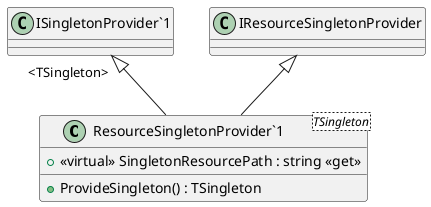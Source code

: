 @startuml
class "ResourceSingletonProvider`1"<TSingleton> {
    + ProvideSingleton() : TSingleton
    + <<virtual>> SingletonResourcePath : string <<get>>
}
"ISingletonProvider`1" "<TSingleton>" <|-- "ResourceSingletonProvider`1"
IResourceSingletonProvider <|-- "ResourceSingletonProvider`1"
@enduml
